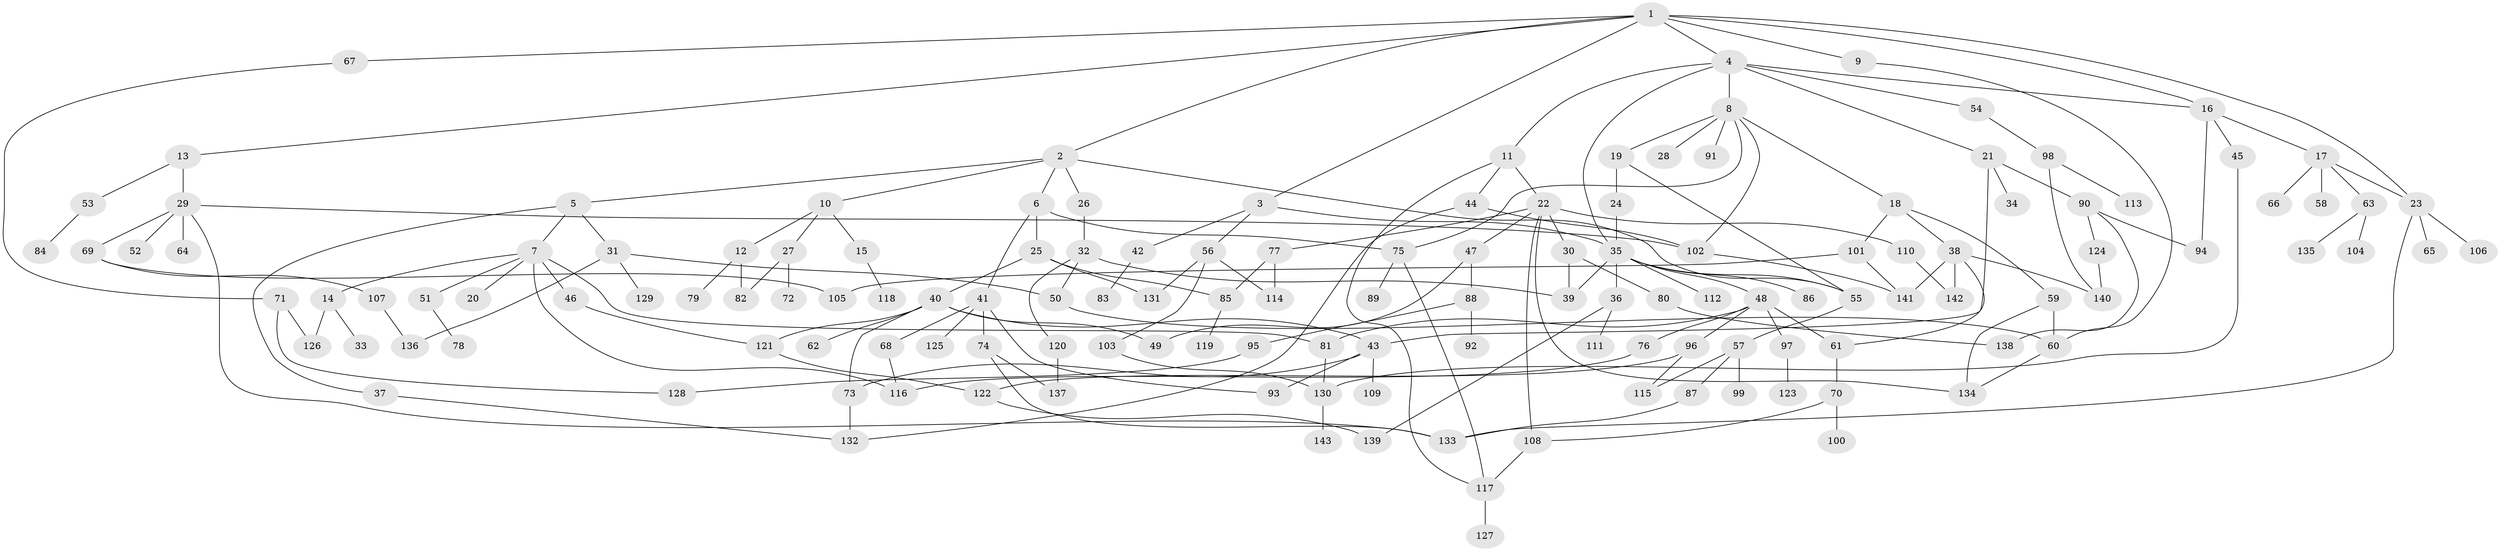 // coarse degree distribution, {10: 0.009900990099009901, 6: 0.07920792079207921, 4: 0.15841584158415842, 8: 0.019801980198019802, 2: 0.19801980198019803, 3: 0.1782178217821782, 5: 0.0594059405940594, 1: 0.27722772277227725, 7: 0.019801980198019802}
// Generated by graph-tools (version 1.1) at 2025/23/03/03/25 07:23:30]
// undirected, 143 vertices, 196 edges
graph export_dot {
graph [start="1"]
  node [color=gray90,style=filled];
  1;
  2;
  3;
  4;
  5;
  6;
  7;
  8;
  9;
  10;
  11;
  12;
  13;
  14;
  15;
  16;
  17;
  18;
  19;
  20;
  21;
  22;
  23;
  24;
  25;
  26;
  27;
  28;
  29;
  30;
  31;
  32;
  33;
  34;
  35;
  36;
  37;
  38;
  39;
  40;
  41;
  42;
  43;
  44;
  45;
  46;
  47;
  48;
  49;
  50;
  51;
  52;
  53;
  54;
  55;
  56;
  57;
  58;
  59;
  60;
  61;
  62;
  63;
  64;
  65;
  66;
  67;
  68;
  69;
  70;
  71;
  72;
  73;
  74;
  75;
  76;
  77;
  78;
  79;
  80;
  81;
  82;
  83;
  84;
  85;
  86;
  87;
  88;
  89;
  90;
  91;
  92;
  93;
  94;
  95;
  96;
  97;
  98;
  99;
  100;
  101;
  102;
  103;
  104;
  105;
  106;
  107;
  108;
  109;
  110;
  111;
  112;
  113;
  114;
  115;
  116;
  117;
  118;
  119;
  120;
  121;
  122;
  123;
  124;
  125;
  126;
  127;
  128;
  129;
  130;
  131;
  132;
  133;
  134;
  135;
  136;
  137;
  138;
  139;
  140;
  141;
  142;
  143;
  1 -- 2;
  1 -- 3;
  1 -- 4;
  1 -- 9;
  1 -- 13;
  1 -- 23;
  1 -- 67;
  1 -- 16;
  2 -- 5;
  2 -- 6;
  2 -- 10;
  2 -- 26;
  2 -- 55;
  3 -- 42;
  3 -- 56;
  3 -- 35;
  4 -- 8;
  4 -- 11;
  4 -- 16;
  4 -- 21;
  4 -- 35;
  4 -- 54;
  5 -- 7;
  5 -- 31;
  5 -- 37;
  6 -- 25;
  6 -- 41;
  6 -- 75;
  7 -- 14;
  7 -- 20;
  7 -- 46;
  7 -- 51;
  7 -- 81;
  7 -- 116;
  8 -- 18;
  8 -- 19;
  8 -- 28;
  8 -- 91;
  8 -- 75;
  8 -- 102;
  9 -- 60;
  10 -- 12;
  10 -- 15;
  10 -- 27;
  11 -- 22;
  11 -- 44;
  11 -- 117;
  12 -- 79;
  12 -- 82;
  13 -- 29;
  13 -- 53;
  14 -- 33;
  14 -- 126;
  15 -- 118;
  16 -- 17;
  16 -- 45;
  16 -- 94;
  17 -- 58;
  17 -- 63;
  17 -- 66;
  17 -- 23;
  18 -- 38;
  18 -- 59;
  18 -- 101;
  19 -- 24;
  19 -- 55;
  21 -- 34;
  21 -- 43;
  21 -- 90;
  22 -- 30;
  22 -- 47;
  22 -- 77;
  22 -- 108;
  22 -- 110;
  22 -- 134;
  23 -- 65;
  23 -- 106;
  23 -- 133;
  24 -- 35;
  25 -- 40;
  25 -- 85;
  25 -- 131;
  26 -- 32;
  27 -- 72;
  27 -- 82;
  29 -- 52;
  29 -- 64;
  29 -- 69;
  29 -- 102;
  29 -- 133;
  30 -- 80;
  30 -- 39;
  31 -- 129;
  31 -- 50;
  31 -- 136;
  32 -- 39;
  32 -- 50;
  32 -- 120;
  35 -- 36;
  35 -- 48;
  35 -- 86;
  35 -- 112;
  35 -- 39;
  35 -- 55;
  36 -- 111;
  36 -- 139;
  37 -- 132;
  38 -- 141;
  38 -- 142;
  38 -- 140;
  38 -- 61;
  40 -- 62;
  40 -- 43;
  40 -- 49;
  40 -- 73;
  40 -- 121;
  41 -- 68;
  41 -- 74;
  41 -- 93;
  41 -- 125;
  42 -- 83;
  43 -- 73;
  43 -- 109;
  43 -- 93;
  44 -- 132;
  44 -- 102;
  45 -- 130;
  46 -- 121;
  47 -- 49;
  47 -- 88;
  48 -- 61;
  48 -- 76;
  48 -- 96;
  48 -- 97;
  48 -- 81;
  50 -- 60;
  51 -- 78;
  53 -- 84;
  54 -- 98;
  55 -- 57;
  56 -- 103;
  56 -- 114;
  56 -- 131;
  57 -- 87;
  57 -- 99;
  57 -- 115;
  59 -- 60;
  59 -- 134;
  60 -- 134;
  61 -- 70;
  63 -- 104;
  63 -- 135;
  67 -- 71;
  68 -- 116;
  69 -- 107;
  69 -- 105;
  70 -- 100;
  70 -- 108;
  71 -- 126;
  71 -- 128;
  73 -- 132;
  74 -- 137;
  74 -- 133;
  75 -- 89;
  75 -- 117;
  76 -- 116;
  77 -- 85;
  77 -- 114;
  80 -- 138;
  81 -- 130;
  85 -- 119;
  87 -- 133;
  88 -- 92;
  88 -- 95;
  90 -- 124;
  90 -- 138;
  90 -- 94;
  95 -- 128;
  96 -- 115;
  96 -- 122;
  97 -- 123;
  98 -- 113;
  98 -- 140;
  101 -- 105;
  101 -- 141;
  102 -- 141;
  103 -- 130;
  107 -- 136;
  108 -- 117;
  110 -- 142;
  117 -- 127;
  120 -- 137;
  121 -- 122;
  122 -- 139;
  124 -- 140;
  130 -- 143;
}

